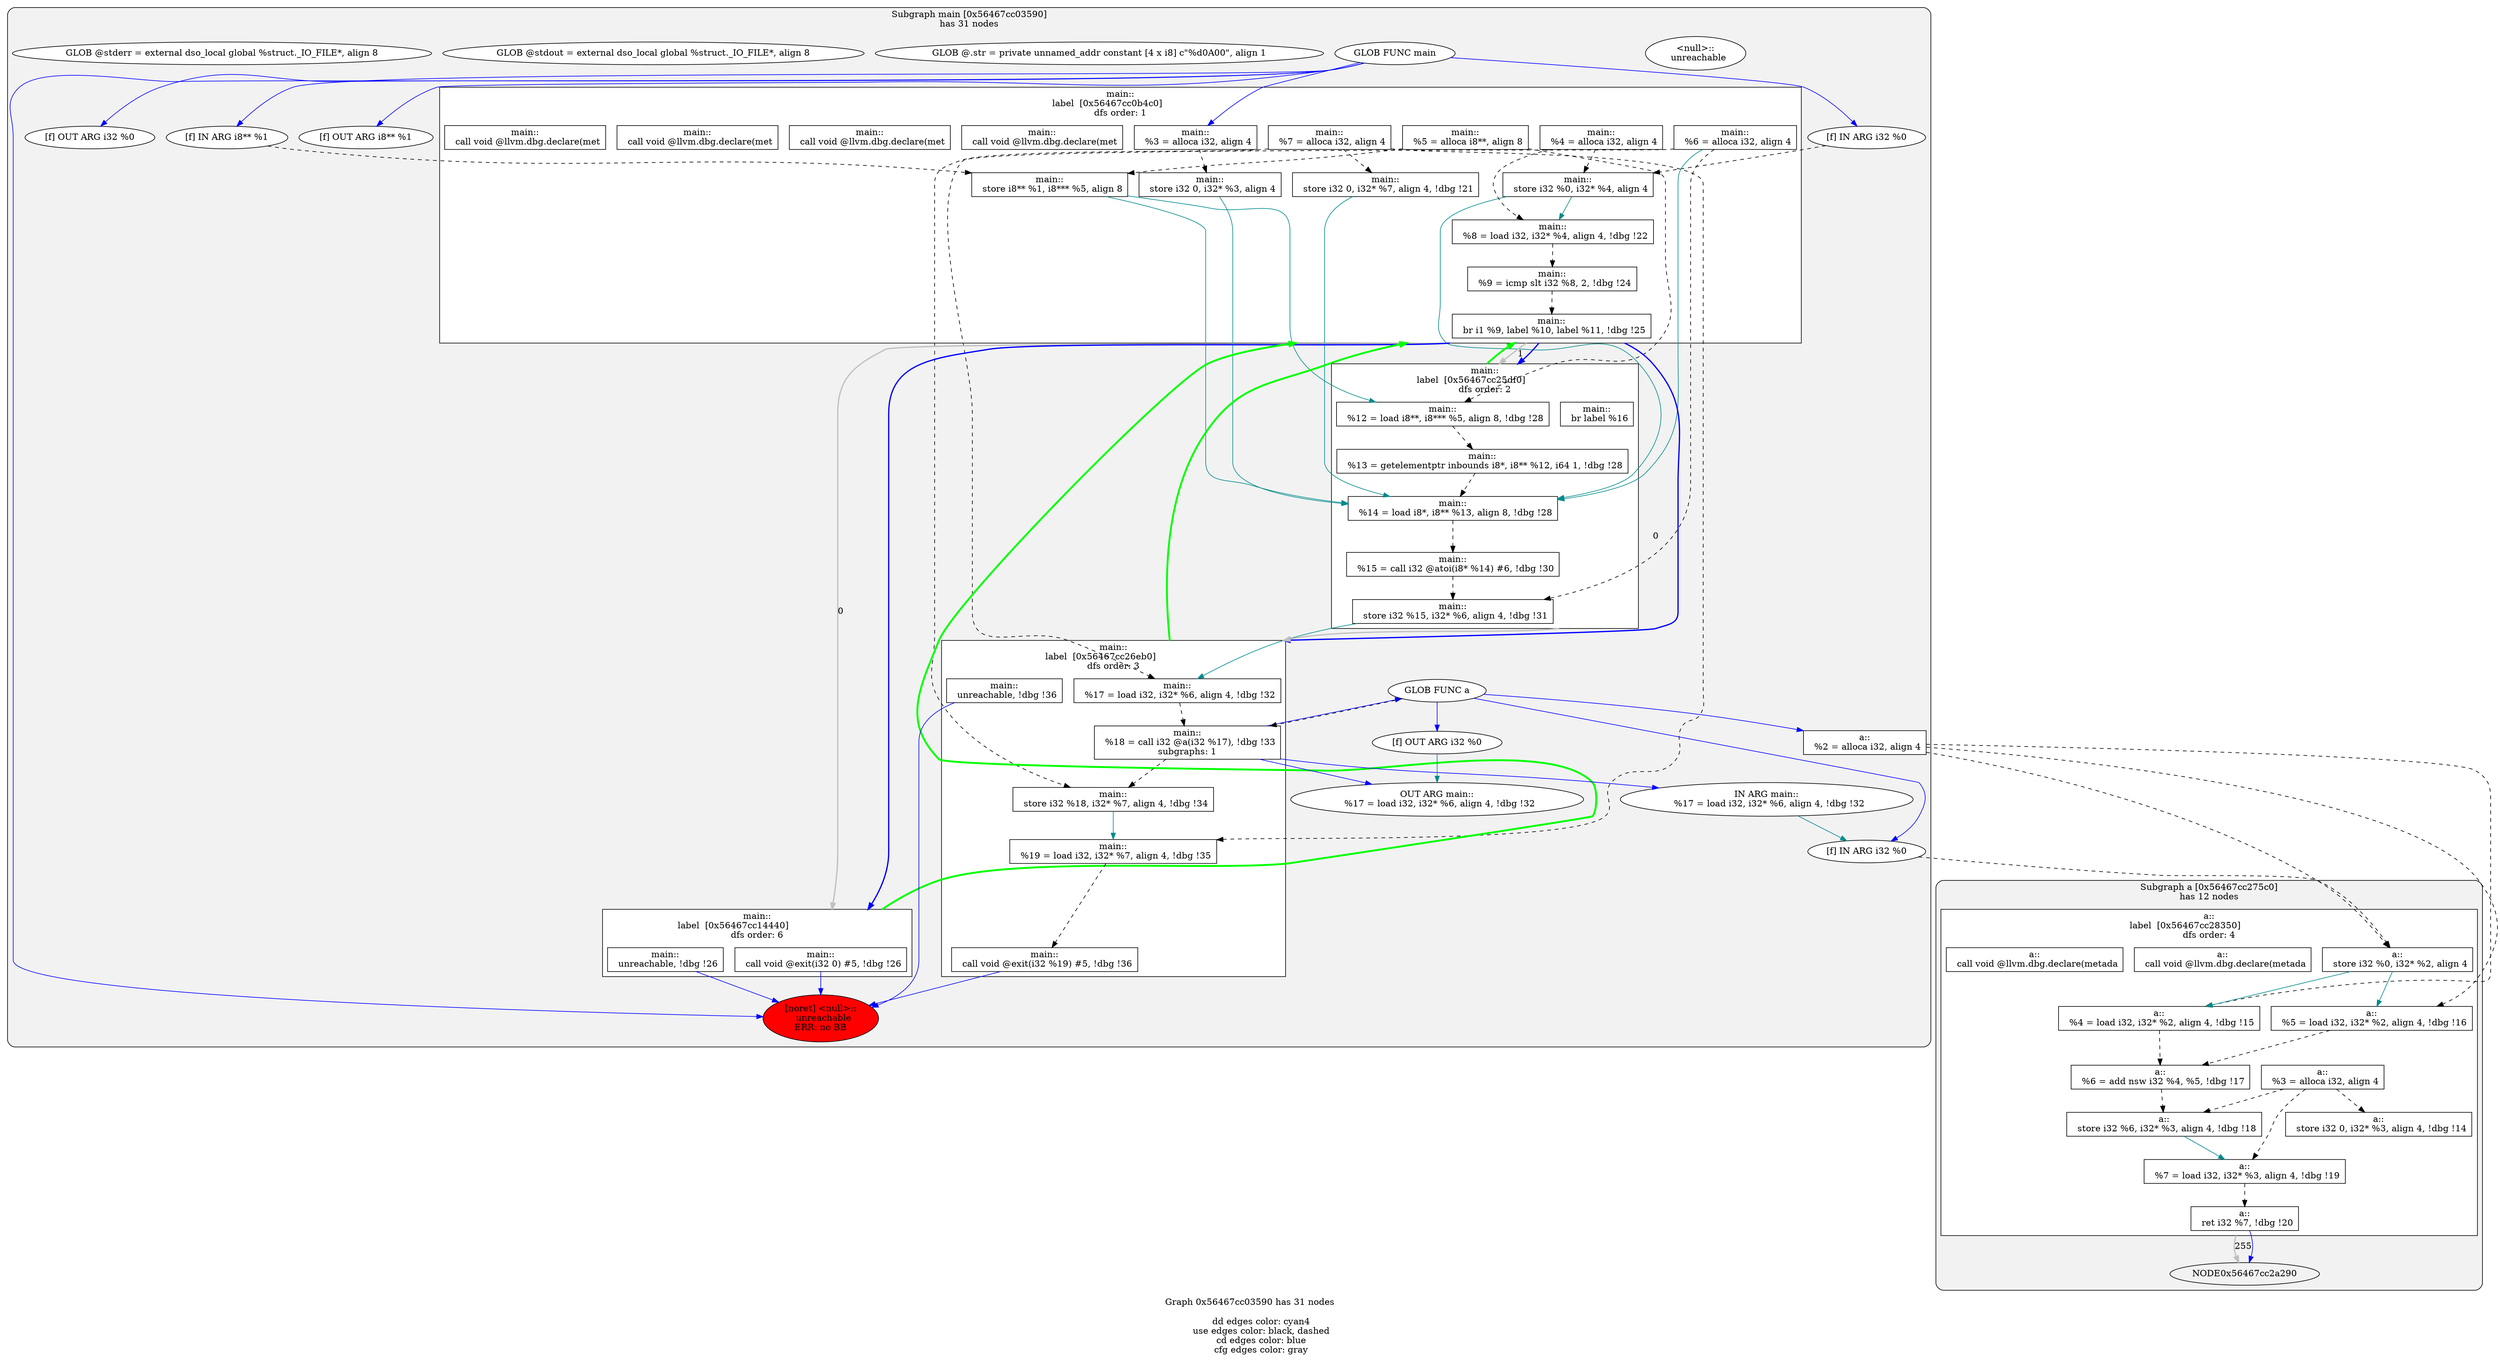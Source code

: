 digraph "DependenceGraph" {
	compound=true label="Graph 0x56467cc03590 has 31 nodes\n
	dd edges color: cyan4
	use edges color: black, dashed
	cd edges color: blue
	cfg edges color: gray"

	/* subgraph 0x56467cc03590 nodes */
	subgraph cluster_0x56467cc03590 {
		style="filled, rounded" fillcolor=gray95
		label="Subgraph main [0x56467cc03590]\nhas 31 nodes
"
		NODE0x56467cc224c0 [label="[f] IN ARG i32 %0" style=filled fillcolor=white]
		/* -- node 0x56467cc0ec30
		 * ------------------------------------------- */
		/* DD edges */
		/* USE edges */
		NODE0x56467cc224c0 -> NODE0x56467cc23c90 [color="black" rank=max style="dashed"]
		/* CD edges */
		/* ID edges */
		NODE0x56467cc226c0 [label="[f] OUT ARG i32 %0" style=filled fillcolor=white]
		/* -- node 0x56467cc0ec30
		 * ------------------------------------------- */
		/* DD edges */
		/* USE edges */
		/* CD edges */
		/* ID edges */
		NODE0x56467cc22940 [label="[f] IN ARG i8** %1" style=filled fillcolor=white]
		/* -- node 0x56467cc0ec58
		 * ------------------------------------------- */
		/* DD edges */
		/* USE edges */
		NODE0x56467cc22940 -> NODE0x56467cc24180 [color="black" rank=max style="dashed"]
		/* CD edges */
		/* ID edges */
		NODE0x56467cc22b40 [label="[f] OUT ARG i8** %1" style=filled fillcolor=white]
		/* -- node 0x56467cc0ec58
		 * ------------------------------------------- */
		/* DD edges */
		/* USE edges */
		/* CD edges */
		/* ID edges */
		NODE0x56467cc25a90 [label="[noret] <null>::
  unreachable\nERR: no BB" style=filled fillcolor=red]
		/* -- node 0x56467cc25a40
		 * ------------------------------------------- */
		/* DD edges */
		/* USE edges */
		/* CD edges */
		/* ID edges */
		/* Basic Block main::
label  [0x56467cc0b4c0] */
		subgraph cluster_bb_0x56467cc0b4c0 {
			style=filled fillcolor=white
			label="main::
label  [0x56467cc0b4c0]		\ndfs order: 1"
			NODE0x56467cc22e50 [shape=rect label="0x56467cc074f0"]
			NODE0x56467cc230b0 [shape=rect label="0x56467cc07580"]
			NODE0x56467cc23310 [shape=rect label="0x56467cc075f0"]
			NODE0x56467cc23570 [shape=rect label="0x56467cc07660"]
			NODE0x56467cc237d0 [shape=rect label="0x56467cc0fbf0"]
			NODE0x56467cc23a30 [shape=rect label="0x56467cc0fc80"]
			NODE0x56467cc23c90 [shape=rect label="0x56467cc0fd10"]
			NODE0x56467cc23ef0 [shape=rect label="0x56467cc0b9d0"]
			NODE0x56467cc24180 [shape=rect label="0x56467cc0fda0"]
			NODE0x56467cc243e0 [shape=rect label="0x56467cbfdd50"]
			NODE0x56467cc24670 [shape=rect label="0x56467cbb18f0"]
			NODE0x56467cc24900 [shape=rect label="0x56467cba6340"]
			NODE0x56467cc24b90 [shape=rect label="0x56467cc0ffe0"]
			NODE0x56467cc24df0 [shape=rect label="0x56467cc10050"]
			NODE0x56467cc25050 [shape=rect label="0x56467cc10110"]
			NODE0x56467cc252b0 [shape=rect label="0x56467cc101f0"]
		} /* cluster_bb_0x56467cc0b4c0 */

		/* Basic Block main::
label  [0x56467cc14440] */
		subgraph cluster_bb_0x56467cc14440 {
			style=filled fillcolor=white
			label="main::
label  [0x56467cc14440]		\ndfs order: 6"
			NODE0x56467cc25550 [shape=rect label="0x56467cc102b0"]
			NODE0x56467cc257e0 [shape=rect label="0x56467cc0ed80"]
		} /* cluster_bb_0x56467cc14440 */

		/* Basic Block main::
label  [0x56467cc25df0] */
		subgraph cluster_bb_0x56467cc25df0 {
			style=filled fillcolor=white
			label="main::
label  [0x56467cc25df0]		\ndfs order: 2"
			NODE0x56467cc26000 [shape=rect label="0x56467cc10360"]
			NODE0x56467cc26260 [shape=rect label="0x56467cc10420"]
			NODE0x56467cc264c0 [shape=rect label="0x56467cc104a0"]
			NODE0x56467cc26720 [shape=rect label="0x56467cc10530"]
			NODE0x56467cc269b0 [shape=rect label="0x56467cc10600"]
			NODE0x56467cc26c10 [shape=rect label="0x56467cc106a0"]
		} /* cluster_bb_0x56467cc25df0 */

		/* Basic Block main::
label  [0x56467cc26eb0] */
		subgraph cluster_bb_0x56467cc26eb0 {
			style=filled fillcolor=white
			label="main::
label  [0x56467cc26eb0]		\ndfs order: 3"
			NODE0x56467cc270c0 [shape=rect label="0x56467cc10710"]
			NODE0x56467cc27320 [shape=rect label="0x56467cc10ff0"]
			NODE0x56467cc2b400 [shape=rect label="0x56467cc110c0"]
			NODE0x56467cc2b660 [shape=rect label="0x56467cc11160"]
			NODE0x56467cc2b8c0 [shape=rect label="0x56467cc11220"]
			NODE0x56467cc2bb50 [shape=rect label="0x56467cc112b0"]
		} /* cluster_bb_0x56467cc26eb0 */

	NODE0x56467cc252b0 -> NODE0x56467cc25550 [penwidth=2 label="0"  ltail=cluster_bb_0x56467cc0b4c0  lhead=cluster_bb_0x56467cc14440  color="gray"]
	NODE0x56467cc252b0 -> NODE0x56467cc26000 [penwidth=2 label="1"  ltail=cluster_bb_0x56467cc0b4c0  lhead=cluster_bb_0x56467cc25df0  color="gray"]
	NODE0x56467cc252b0 -> NODE0x56467cc25550 [penwidth=2 color=blue  ltail=cluster_bb_0x56467cc0b4c0  lhead=cluster_bb_0x56467cc14440]
	NODE0x56467cc252b0 -> NODE0x56467cc26000 [penwidth=2 color=blue  ltail=cluster_bb_0x56467cc0b4c0  lhead=cluster_bb_0x56467cc25df0]
	NODE0x56467cc252b0 -> NODE0x56467cc270c0 [penwidth=2 color=blue  ltail=cluster_bb_0x56467cc0b4c0  lhead=cluster_bb_0x56467cc26eb0]
	/* post-dominance frontiers */
NODE0x56467cc25550 -> NODE0x56467cc252b0 [penwidth=3 color=green  ltail=cluster_bb_0x56467cc14440  lhead=cluster_bb_0x56467cc0b4c0 constraint=false]
	NODE0x56467cc26c10 -> NODE0x56467cc270c0 [penwidth=2 label="0"  ltail=cluster_bb_0x56467cc25df0  lhead=cluster_bb_0x56467cc26eb0  color="gray"]
	/* post-dominance frontiers */
NODE0x56467cc26000 -> NODE0x56467cc252b0 [penwidth=3 color=green  ltail=cluster_bb_0x56467cc25df0  lhead=cluster_bb_0x56467cc0b4c0 constraint=false]
	/* post-dominance frontiers */
NODE0x56467cc270c0 -> NODE0x56467cc252b0 [penwidth=3 color=green  ltail=cluster_bb_0x56467cc26eb0  lhead=cluster_bb_0x56467cc0b4c0 constraint=false]
		NODE0x56467cc24900 [label="main::
  call void @llvm.dbg.declare(met" labelURL="propagate.c:11:9" style=filled fillcolor=white]
		/* -- node 0x56467cba6340
		 * ------------------------------------------- */
		/* DD edges */
		/* USE edges */
		/* CD edges */
		/* ID edges */
		NODE0x56467cc24670 [label="main::
  call void @llvm.dbg.declare(met" labelURL="propagate.c:10:9" style=filled fillcolor=white]
		/* -- node 0x56467cbb18f0
		 * ------------------------------------------- */
		/* DD edges */
		/* USE edges */
		/* CD edges */
		/* ID edges */
		NODE0x56467cc243e0 [label="main::
  call void @llvm.dbg.declare(met" labelURL="propagate.c:8:26" style=filled fillcolor=white]
		/* -- node 0x56467cbfdd50
		 * ------------------------------------------- */
		/* DD edges */
		/* USE edges */
		/* CD edges */
		/* ID edges */
		NODE0x56467cc22e50 [label="main::
  %3 = alloca i32, align 4" style=filled fillcolor=white]
		/* -- node 0x56467cc074f0
		 * ------------------------------------------- */
		/* DD edges */
		/* USE edges */
		NODE0x56467cc22e50 -> NODE0x56467cc23a30 [color="black" rank=max style="dashed"]
		/* CD edges */
		/* ID edges */
		NODE0x56467cc230b0 [label="main::
  %4 = alloca i32, align 4" style=filled fillcolor=white]
		/* -- node 0x56467cc07580
		 * ------------------------------------------- */
		/* DD edges */
		/* USE edges */
		NODE0x56467cc230b0 -> NODE0x56467cc23c90 [color="black" rank=max style="dashed"]
		NODE0x56467cc230b0 -> NODE0x56467cc24df0 [color="black" rank=max style="dashed"]
		/* CD edges */
		/* ID edges */
		NODE0x56467cc23310 [label="main::
  %5 = alloca i8**, align 8" style=filled fillcolor=white]
		/* -- node 0x56467cc075f0
		 * ------------------------------------------- */
		/* DD edges */
		/* USE edges */
		NODE0x56467cc23310 -> NODE0x56467cc24180 [color="black" rank=max style="dashed"]
		NODE0x56467cc23310 -> NODE0x56467cc26000 [color="black" rank=max style="dashed"]
		/* CD edges */
		/* ID edges */
		NODE0x56467cc23570 [label="main::
  %6 = alloca i32, align 4" style=filled fillcolor=white]
		/* -- node 0x56467cc07660
		 * ------------------------------------------- */
		/* DD edges */
		NODE0x56467cc23570 -> NODE0x56467cc264c0 [color="cyan4" rank=max]
		/* USE edges */
		NODE0x56467cc23570 -> NODE0x56467cc269b0 [color="black" rank=max style="dashed"]
		NODE0x56467cc23570 -> NODE0x56467cc270c0 [color="black" rank=max style="dashed"]
		/* CD edges */
		/* ID edges */
		NODE0x56467cc23ef0 [label="main::
  call void @llvm.dbg.declare(met" labelURL="propagate.c:8:14" style=filled fillcolor=white]
		/* -- node 0x56467cc0b9d0
		 * ------------------------------------------- */
		/* DD edges */
		/* USE edges */
		/* CD edges */
		/* ID edges */
		NODE0x56467cc257e0 [label="main::
  unreachable, !dbg !26" labelURL="propagate.c:14:9" style=filled fillcolor=white]
		/* -- node 0x56467cc0ed80
		 * ------------------------------------------- */
		/* DD edges */
		/* USE edges */
		/* CD edges */
		NODE0x56467cc257e0 -> NODE0x56467cc25a90 [color="blue"]
		/* ID edges */
		NODE0x56467cc237d0 [label="main::
  %7 = alloca i32, align 4" style=filled fillcolor=white]
		/* -- node 0x56467cc0fbf0
		 * ------------------------------------------- */
		/* DD edges */
		/* USE edges */
		NODE0x56467cc237d0 -> NODE0x56467cc24b90 [color="black" rank=max style="dashed"]
		NODE0x56467cc237d0 -> NODE0x56467cc2b400 [color="black" rank=max style="dashed"]
		NODE0x56467cc237d0 -> NODE0x56467cc2b660 [color="black" rank=max style="dashed"]
		/* CD edges */
		/* ID edges */
		NODE0x56467cc23a30 [label="main::
  store i32 0, i32* %3, align 4" style=filled fillcolor=white]
		/* -- node 0x56467cc0fc80
		 * ------------------------------------------- */
		/* DD edges */
		NODE0x56467cc23a30 -> NODE0x56467cc264c0 [color="cyan4" rank=max]
		/* USE edges */
		/* CD edges */
		/* ID edges */
		NODE0x56467cc23c90 [label="main::
  store i32 %0, i32* %4, align 4" style=filled fillcolor=white]
		/* -- node 0x56467cc0fd10
		 * ------------------------------------------- */
		/* DD edges */
		NODE0x56467cc23c90 -> NODE0x56467cc24df0 [color="cyan4" rank=max]
		NODE0x56467cc23c90 -> NODE0x56467cc264c0 [color="cyan4" rank=max]
		/* USE edges */
		/* CD edges */
		/* ID edges */
		NODE0x56467cc24180 [label="main::
  store i8** %1, i8*** %5, align 8" style=filled fillcolor=white]
		/* -- node 0x56467cc0fda0
		 * ------------------------------------------- */
		/* DD edges */
		NODE0x56467cc24180 -> NODE0x56467cc26000 [color="cyan4" rank=max]
		NODE0x56467cc24180 -> NODE0x56467cc264c0 [color="cyan4" rank=max]
		/* USE edges */
		/* CD edges */
		/* ID edges */
		NODE0x56467cc24b90 [label="main::
  store i32 0, i32* %7, align 4, !dbg !21" labelURL="propagate.c:11:9" style=filled fillcolor=white]
		/* -- node 0x56467cc0ffe0
		 * ------------------------------------------- */
		/* DD edges */
		NODE0x56467cc24b90 -> NODE0x56467cc264c0 [color="cyan4" rank=max]
		/* USE edges */
		/* CD edges */
		/* ID edges */
		NODE0x56467cc24df0 [label="main::
  %8 = load i32, i32* %4, align 4, !dbg !22" labelURL="propagate.c:13:9" style=filled fillcolor=white]
		/* -- node 0x56467cc10050
		 * ------------------------------------------- */
		/* DD edges */
		/* USE edges */
		NODE0x56467cc24df0 -> NODE0x56467cc25050 [color="black" rank=max style="dashed"]
		/* CD edges */
		/* ID edges */
		NODE0x56467cc25050 [label="main::
  %9 = icmp slt i32 %8, 2, !dbg !24" labelURL="propagate.c:13:14" style=filled fillcolor=white]
		/* -- node 0x56467cc10110
		 * ------------------------------------------- */
		/* DD edges */
		/* USE edges */
		NODE0x56467cc25050 -> NODE0x56467cc252b0 [color="black" rank=max style="dashed"]
		/* CD edges */
		/* ID edges */
		NODE0x56467cc252b0 [label="main::
  br i1 %9, label %10, label %11, !dbg !25" labelURL="propagate.c:13:9" style=filled fillcolor=white]
		/* -- node 0x56467cc101f0
		 * ------------------------------------------- */
		/* DD edges */
		/* USE edges */
		/* CD edges */
		/* ID edges */
		NODE0x56467cc25550 [label="main::
  call void @exit(i32 0) #5, !dbg !26" labelURL="propagate.c:14:9" style=filled fillcolor=white]
		/* -- node 0x56467cc102b0
		 * ------------------------------------------- */
		/* DD edges */
		/* USE edges */
		/* CD edges */
		NODE0x56467cc25550 -> NODE0x56467cc25a90 [color="blue"]
		/* ID edges */
		NODE0x56467cc26000 [label="main::
  %12 = load i8**, i8*** %5, align 8, !dbg !28" labelURL="propagate.c:16:25" style=filled fillcolor=white]
		/* -- node 0x56467cc10360
		 * ------------------------------------------- */
		/* DD edges */
		/* USE edges */
		NODE0x56467cc26000 -> NODE0x56467cc26260 [color="black" rank=max style="dashed"]
		/* CD edges */
		/* ID edges */
		NODE0x56467cc26260 [label="main::
  %13 = getelementptr inbounds i8*, i8** %12, i64 1, !dbg !28" labelURL="propagate.c:16:25" style=filled fillcolor=white]
		/* -- node 0x56467cc10420
		 * ------------------------------------------- */
		/* DD edges */
		/* USE edges */
		NODE0x56467cc26260 -> NODE0x56467cc264c0 [color="black" rank=max style="dashed"]
		/* CD edges */
		/* ID edges */
		NODE0x56467cc264c0 [label="main::
  %14 = load i8*, i8** %13, align 8, !dbg !28" labelURL="propagate.c:16:25" style=filled fillcolor=white]
		/* -- node 0x56467cc104a0
		 * ------------------------------------------- */
		/* DD edges */
		/* USE edges */
		NODE0x56467cc264c0 -> NODE0x56467cc26720 [color="black" rank=max style="dashed"]
		/* CD edges */
		/* ID edges */
		NODE0x56467cc26720 [label="main::
  %15 = call i32 @atoi(i8* %14) #6, !dbg !30" labelURL="propagate.c:16:20" style=filled fillcolor=white]
		/* -- node 0x56467cc10530
		 * ------------------------------------------- */
		/* DD edges */
		/* USE edges */
		NODE0x56467cc26720 -> NODE0x56467cc269b0 [color="black" rank=max style="dashed"]
		/* CD edges */
		/* ID edges */
		NODE0x56467cc269b0 [label="main::
  store i32 %15, i32* %6, align 4, !dbg !31" labelURL="propagate.c:16:18" style=filled fillcolor=white]
		/* -- node 0x56467cc10600
		 * ------------------------------------------- */
		/* DD edges */
		NODE0x56467cc269b0 -> NODE0x56467cc270c0 [color="cyan4" rank=max]
		/* USE edges */
		/* CD edges */
		/* ID edges */
		NODE0x56467cc26c10 [label="main::
  br label %16" style=filled fillcolor=white]
		/* -- node 0x56467cc106a0
		 * ------------------------------------------- */
		/* DD edges */
		/* USE edges */
		/* CD edges */
		/* ID edges */
		NODE0x56467cc270c0 [label="main::
  %17 = load i32, i32* %6, align 4, !dbg !32" labelURL="propagate.c:20:16" style=filled fillcolor=white]
		/* -- node 0x56467cc10710
		 * ------------------------------------------- */
		/* DD edges */
		/* USE edges */
		NODE0x56467cc270c0 -> NODE0x56467cc27320 [color="black" rank=max style="dashed"]
		/* CD edges */
		/* ID edges */
		NODE0x56467cc27320 [label="main::
  %18 = call i32 @a(i32 %17), !dbg !33\nsubgraphs: 1" labelURL="propagate.c:20:14" style=filled fillcolor=white]
		NODE0x56467cc2ad70 [label="IN ARG main::
  %17 = load i32, i32* %6, align 4, !dbg !32" labelURL="propagate.c:20:16" style=filled fillcolor=white]
		/* -- node 0x56467cc10710
		 * ------------------------------------------- */
		/* DD edges */
		NODE0x56467cc2ad70 -> NODE0x56467cc27e10 [color="cyan4" rank=max]
		/* USE edges */
		/* CD edges */
		/* ID edges */
		NODE0x56467cc2af70 [label="OUT ARG main::
  %17 = load i32, i32* %6, align 4, !dbg !32" labelURL="propagate.c:20:16" style=filled fillcolor=white]
		/* -- node 0x56467cc10710
		 * ------------------------------------------- */
		/* DD edges */
		/* USE edges */
		/* CD edges */
		/* ID edges */
		/* -- node 0x56467cc10ff0
		 * ------------------------------------------- */
		/* DD edges */
		/* USE edges */
		NODE0x56467cc27320 -> NODE0x56467cc2b400 [color="black" rank=max style="dashed"]
		/* CD edges */
		NODE0x56467cc27320 -> NODE0x56467cc27760 [color="blue"]
		NODE0x56467cc27320 -> NODE0x56467cc2ad70 [color="blue"]
		NODE0x56467cc27320 -> NODE0x56467cc2af70 [color="blue"]
		/* ID edges */
		NODE0x56467cc2b400 [label="main::
  store i32 %18, i32* %7, align 4, !dbg !34" labelURL="propagate.c:20:12" style=filled fillcolor=white]
		/* -- node 0x56467cc110c0
		 * ------------------------------------------- */
		/* DD edges */
		NODE0x56467cc2b400 -> NODE0x56467cc2b660 [color="cyan4" rank=max]
		/* USE edges */
		/* CD edges */
		/* ID edges */
		NODE0x56467cc2b660 [label="main::
  %19 = load i32, i32* %7, align 4, !dbg !35" labelURL="propagate.c:22:10" style=filled fillcolor=white]
		/* -- node 0x56467cc11160
		 * ------------------------------------------- */
		/* DD edges */
		/* USE edges */
		NODE0x56467cc2b660 -> NODE0x56467cc2b8c0 [color="black" rank=max style="dashed"]
		/* CD edges */
		/* ID edges */
		NODE0x56467cc2b8c0 [label="main::
  call void @exit(i32 %19) #5, !dbg !36" labelURL="propagate.c:22:5" style=filled fillcolor=white]
		/* -- node 0x56467cc11220
		 * ------------------------------------------- */
		/* DD edges */
		/* USE edges */
		/* CD edges */
		NODE0x56467cc2b8c0 -> NODE0x56467cc25a90 [color="blue"]
		/* ID edges */
		NODE0x56467cc2bb50 [label="main::
  unreachable, !dbg !36" labelURL="propagate.c:22:5" style=filled fillcolor=white]
		/* -- node 0x56467cc112b0
		 * ------------------------------------------- */
		/* DD edges */
		/* USE edges */
		/* CD edges */
		NODE0x56467cc2bb50 -> NODE0x56467cc25a90 [color="blue"]
		/* ID edges */
		NODE0x56467cc2c050 [label="<null>::
  unreachable" style=filled fillcolor=white]
		/* -- node 0x56467cc2c000
		 * ------------------------------------------- */
		/* DD edges */
		/* USE edges */
		/* CD edges */
		/* ID edges */
		NODE0x56467cc22280 [label="GLOB FUNC main" style=filled fillcolor=white]
		/* -- node 0x56467cbd46f8
		 * ------------------------------------------- */
		/* DD edges */
		/* USE edges */
		/* CD edges */
		NODE0x56467cc22280 -> NODE0x56467cc224c0 [color="blue"]
		NODE0x56467cc22280 -> NODE0x56467cc226c0 [color="blue"]
		NODE0x56467cc22280 -> NODE0x56467cc22940 [color="blue"]
		NODE0x56467cc22280 -> NODE0x56467cc22b40 [color="blue"]
		NODE0x56467cc22280 -> NODE0x56467cc22e50 [color="blue"]
		NODE0x56467cc22280 -> NODE0x56467cc25a90 [color="blue"]
		/* ID edges */
		NODE0x56467cc27760 [label="GLOB FUNC a" style=filled fillcolor=white]
		/* -- node 0x56467cbd5d48
		 * ------------------------------------------- */
		/* DD edges */
		/* USE edges */
		NODE0x56467cc27760 -> NODE0x56467cc27320 [color="black" rank=max style="dashed"]
		/* CD edges */
		NODE0x56467cc27760 -> NODE0x56467cc27e10 [color="blue"]
		NODE0x56467cc27760 -> NODE0x56467cc28010 [color="blue"]
		NODE0x56467cc27760 -> NODE0x56467cc28560 [color="blue"]
		/* ID edges */
		NODE0x56467cc21dc0 [label="GLOB @.str = private unnamed_addr constant [4 x i8] c\"%d\0A\00\", align 1" style=filled fillcolor=white]
		/* -- node 0x56467cc072e0
		 * ------------------------------------------- */
		/* DD edges */
		/* USE edges */
		/* CD edges */
		/* ID edges */
		NODE0x56467cc21b80 [label="GLOB @stdout = external dso_local global %struct._IO_FILE*, align 8" style=filled fillcolor=white]
		/* -- node 0x56467cc07890
		 * ------------------------------------------- */
		/* DD edges */
		/* USE edges */
		/* CD edges */
		/* ID edges */
		NODE0x56467cc22000 [label="GLOB @stderr = external dso_local global %struct._IO_FILE*, align 8" style=filled fillcolor=white]
		/* -- node 0x56467cc09a40
		 * ------------------------------------------- */
		/* DD edges */
		/* USE edges */
		/* CD edges */
		/* ID edges */
	}
	/* subgraph 0x56467cc275c0 nodes */
	subgraph cluster_0x56467cc275c0 {
		style="filled, rounded" fillcolor=gray95
		label="Subgraph a [0x56467cc275c0]\nhas 12 nodes
"
		NODE0x56467cc27e10 [label="[f] IN ARG i32 %0" style=filled fillcolor=white]
		/* -- node 0x56467cc0ea40
		 * ------------------------------------------- */
		/* DD edges */
		/* USE edges */
		NODE0x56467cc27e10 -> NODE0x56467cc28a20 [color="black" rank=max style="dashed"]
		/* CD edges */
		/* ID edges */
		NODE0x56467cc28010 [label="[f] OUT ARG i32 %0" style=filled fillcolor=white]
		/* -- node 0x56467cc0ea40
		 * ------------------------------------------- */
		/* DD edges */
		NODE0x56467cc28010 -> NODE0x56467cc2af70 [color="cyan4" rank=max]
		/* USE edges */
		/* CD edges */
		/* ID edges */
		/* Basic Block a::
label  [0x56467cc28350] */
		subgraph cluster_bb_0x56467cc28350 {
			style=filled fillcolor=white
			label="a::
label  [0x56467cc28350]		\ndfs order: 4"
			NODE0x56467cc28560 [shape=rect label="0x56467cc12280"]
			NODE0x56467cc287c0 [shape=rect label="0x56467cc122f0"]
			NODE0x56467cc28a20 [shape=rect label="0x56467cc12380"]
			NODE0x56467cc28c80 [shape=rect label="0x56467cc12450"]
			NODE0x56467cc28f10 [shape=rect label="0x56467cc125c0"]
			NODE0x56467cc291a0 [shape=rect label="0x56467cc12690"]
			NODE0x56467cc29400 [shape=rect label="0x56467cc12700"]
			NODE0x56467cc29660 [shape=rect label="0x56467cc127a0"]
			NODE0x56467cc298c0 [shape=rect label="0x56467cc12860"]
			NODE0x56467cc29b20 [shape=rect label="0x56467cc12920"]
			NODE0x56467cc29d80 [shape=rect label="0x56467cc129c0"]
			NODE0x56467cc29fe0 [shape=rect label="0x56467cc12a60"]
		} /* cluster_bb_0x56467cc28350 */

	NODE0x56467cc29fe0 -> NODE0x56467cc2a290 [penwidth=2 label="255"  ltail=cluster_bb_0x56467cc28350  lhead=cluster_bb_0x56467cc2a490  color="gray"]
		NODE0x56467cc28560 [label="a::
  %2 = alloca i32, align 4" style=filled fillcolor=white]
		/* -- node 0x56467cc12280
		 * ------------------------------------------- */
		/* DD edges */
		/* USE edges */
		NODE0x56467cc28560 -> NODE0x56467cc28a20 [color="black" rank=max style="dashed"]
		NODE0x56467cc28560 -> NODE0x56467cc29400 [color="black" rank=max style="dashed"]
		NODE0x56467cc28560 -> NODE0x56467cc29660 [color="black" rank=max style="dashed"]
		/* CD edges */
		/* ID edges */
		NODE0x56467cc287c0 [label="a::
  %3 = alloca i32, align 4" style=filled fillcolor=white]
		/* -- node 0x56467cc122f0
		 * ------------------------------------------- */
		/* DD edges */
		/* USE edges */
		NODE0x56467cc287c0 -> NODE0x56467cc291a0 [color="black" rank=max style="dashed"]
		NODE0x56467cc287c0 -> NODE0x56467cc29b20 [color="black" rank=max style="dashed"]
		NODE0x56467cc287c0 -> NODE0x56467cc29d80 [color="black" rank=max style="dashed"]
		/* CD edges */
		/* ID edges */
		NODE0x56467cc28a20 [label="a::
  store i32 %0, i32* %2, align 4" style=filled fillcolor=white]
		/* -- node 0x56467cc12380
		 * ------------------------------------------- */
		/* DD edges */
		NODE0x56467cc28a20 -> NODE0x56467cc29400 [color="cyan4" rank=max]
		NODE0x56467cc28a20 -> NODE0x56467cc29660 [color="cyan4" rank=max]
		/* USE edges */
		/* CD edges */
		/* ID edges */
		NODE0x56467cc28c80 [label="a::
  call void @llvm.dbg.declare(metada" labelURL="propagate.c:25:11" style=filled fillcolor=white]
		/* -- node 0x56467cc12450
		 * ------------------------------------------- */
		/* DD edges */
		/* USE edges */
		/* CD edges */
		/* ID edges */
		NODE0x56467cc28f10 [label="a::
  call void @llvm.dbg.declare(metada" labelURL="propagate.c:26:9" style=filled fillcolor=white]
		/* -- node 0x56467cc125c0
		 * ------------------------------------------- */
		/* DD edges */
		/* USE edges */
		/* CD edges */
		/* ID edges */
		NODE0x56467cc291a0 [label="a::
  store i32 0, i32* %3, align 4, !dbg !14" labelURL="propagate.c:26:9" style=filled fillcolor=white]
		/* -- node 0x56467cc12690
		 * ------------------------------------------- */
		/* DD edges */
		/* USE edges */
		/* CD edges */
		/* ID edges */
		NODE0x56467cc29400 [label="a::
  %4 = load i32, i32* %2, align 4, !dbg !15" labelURL="propagate.c:28:14" style=filled fillcolor=white]
		/* -- node 0x56467cc12700
		 * ------------------------------------------- */
		/* DD edges */
		/* USE edges */
		NODE0x56467cc29400 -> NODE0x56467cc298c0 [color="black" rank=max style="dashed"]
		/* CD edges */
		/* ID edges */
		NODE0x56467cc29660 [label="a::
  %5 = load i32, i32* %2, align 4, !dbg !16" labelURL="propagate.c:28:18" style=filled fillcolor=white]
		/* -- node 0x56467cc127a0
		 * ------------------------------------------- */
		/* DD edges */
		/* USE edges */
		NODE0x56467cc29660 -> NODE0x56467cc298c0 [color="black" rank=max style="dashed"]
		/* CD edges */
		/* ID edges */
		NODE0x56467cc298c0 [label="a::
  %6 = add nsw i32 %4, %5, !dbg !17" labelURL="propagate.c:28:16" style=filled fillcolor=white]
		/* -- node 0x56467cc12860
		 * ------------------------------------------- */
		/* DD edges */
		/* USE edges */
		NODE0x56467cc298c0 -> NODE0x56467cc29b20 [color="black" rank=max style="dashed"]
		/* CD edges */
		/* ID edges */
		NODE0x56467cc29b20 [label="a::
  store i32 %6, i32* %3, align 4, !dbg !18" labelURL="propagate.c:28:12" style=filled fillcolor=white]
		/* -- node 0x56467cc12920
		 * ------------------------------------------- */
		/* DD edges */
		NODE0x56467cc29b20 -> NODE0x56467cc29d80 [color="cyan4" rank=max]
		/* USE edges */
		/* CD edges */
		/* ID edges */
		NODE0x56467cc29d80 [label="a::
  %7 = load i32, i32* %3, align 4, !dbg !19" labelURL="propagate.c:30:12" style=filled fillcolor=white]
		/* -- node 0x56467cc129c0
		 * ------------------------------------------- */
		/* DD edges */
		/* USE edges */
		NODE0x56467cc29d80 -> NODE0x56467cc29fe0 [color="black" rank=max style="dashed"]
		/* CD edges */
		/* ID edges */
		NODE0x56467cc29fe0 [label="a::
  ret i32 %7, !dbg !20" labelURL="propagate.c:30:5" style=filled fillcolor=white]
		/* -- node 0x56467cc12a60
		 * ------------------------------------------- */
		/* DD edges */
		/* USE edges */
		/* CD edges */
		NODE0x56467cc29fe0 -> NODE0x56467cc2a290 [color="blue"]
		/* ID edges */
	}
}
